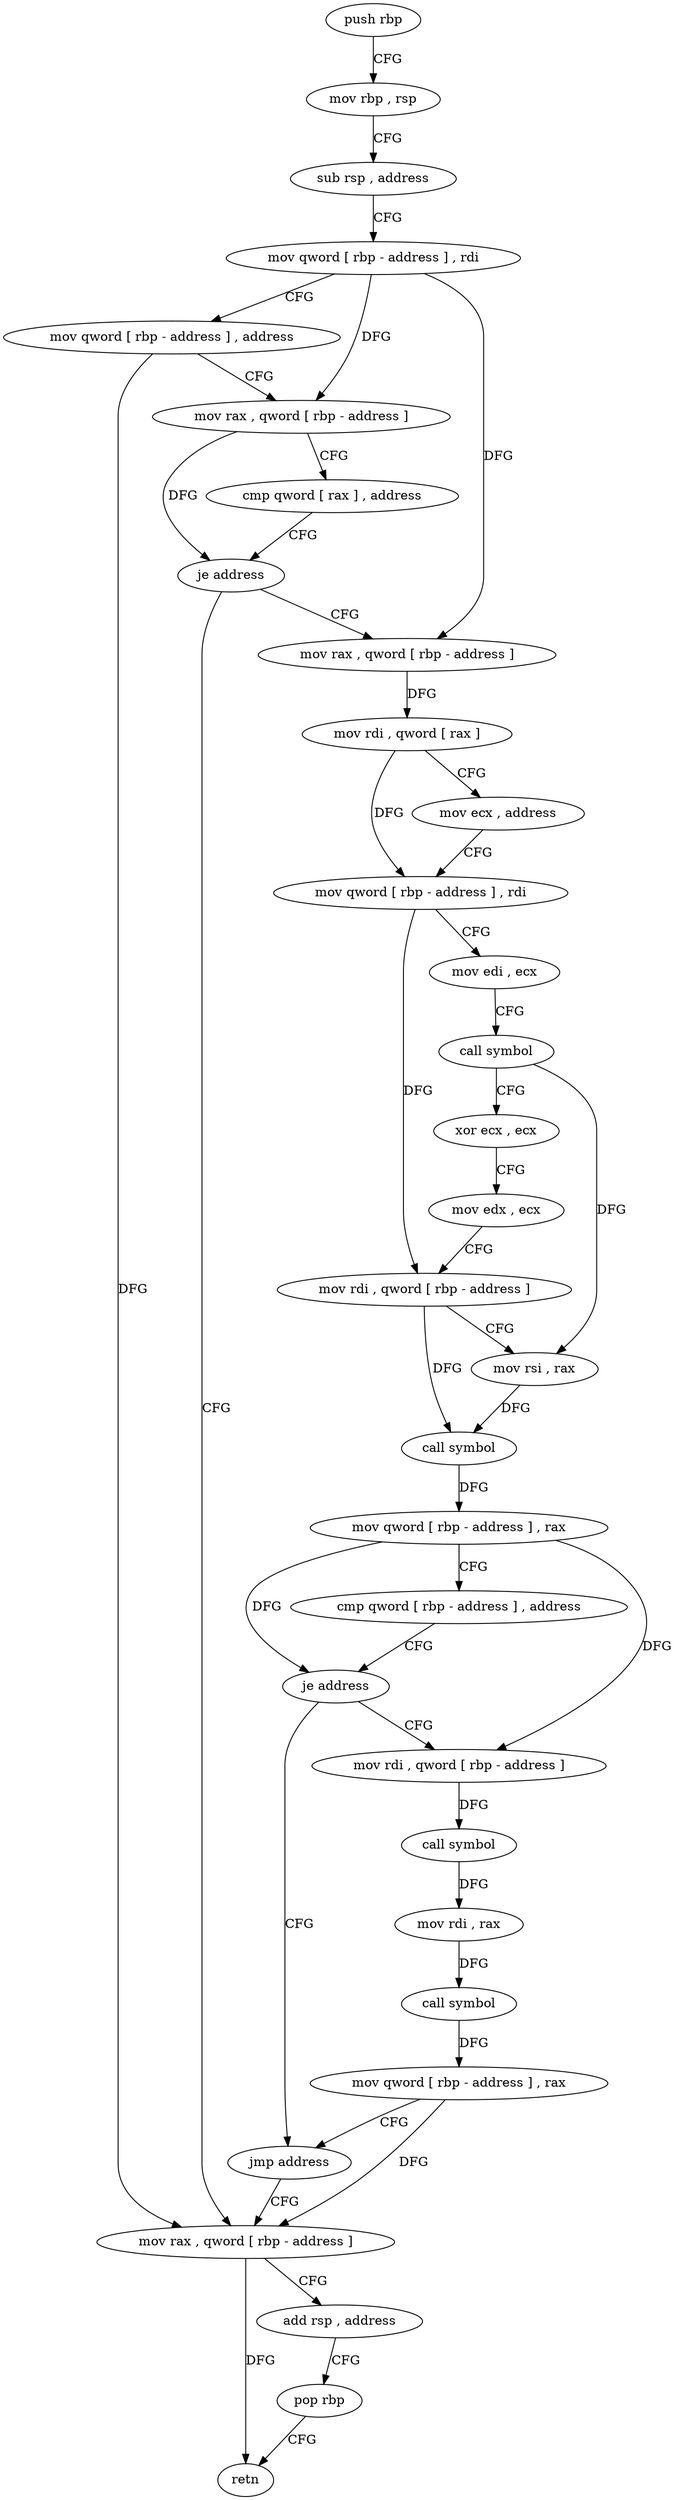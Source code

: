 digraph "func" {
"95664" [label = "push rbp" ]
"95665" [label = "mov rbp , rsp" ]
"95668" [label = "sub rsp , address" ]
"95672" [label = "mov qword [ rbp - address ] , rdi" ]
"95676" [label = "mov qword [ rbp - address ] , address" ]
"95684" [label = "mov rax , qword [ rbp - address ]" ]
"95688" [label = "cmp qword [ rax ] , address" ]
"95692" [label = "je address" ]
"95778" [label = "mov rax , qword [ rbp - address ]" ]
"95698" [label = "mov rax , qword [ rbp - address ]" ]
"95782" [label = "add rsp , address" ]
"95786" [label = "pop rbp" ]
"95787" [label = "retn" ]
"95702" [label = "mov rdi , qword [ rax ]" ]
"95705" [label = "mov ecx , address" ]
"95710" [label = "mov qword [ rbp - address ] , rdi" ]
"95714" [label = "mov edi , ecx" ]
"95716" [label = "call symbol" ]
"95721" [label = "xor ecx , ecx" ]
"95723" [label = "mov edx , ecx" ]
"95725" [label = "mov rdi , qword [ rbp - address ]" ]
"95729" [label = "mov rsi , rax" ]
"95732" [label = "call symbol" ]
"95737" [label = "mov qword [ rbp - address ] , rax" ]
"95741" [label = "cmp qword [ rbp - address ] , address" ]
"95746" [label = "je address" ]
"95773" [label = "jmp address" ]
"95752" [label = "mov rdi , qword [ rbp - address ]" ]
"95756" [label = "call symbol" ]
"95761" [label = "mov rdi , rax" ]
"95764" [label = "call symbol" ]
"95769" [label = "mov qword [ rbp - address ] , rax" ]
"95664" -> "95665" [ label = "CFG" ]
"95665" -> "95668" [ label = "CFG" ]
"95668" -> "95672" [ label = "CFG" ]
"95672" -> "95676" [ label = "CFG" ]
"95672" -> "95684" [ label = "DFG" ]
"95672" -> "95698" [ label = "DFG" ]
"95676" -> "95684" [ label = "CFG" ]
"95676" -> "95778" [ label = "DFG" ]
"95684" -> "95688" [ label = "CFG" ]
"95684" -> "95692" [ label = "DFG" ]
"95688" -> "95692" [ label = "CFG" ]
"95692" -> "95778" [ label = "CFG" ]
"95692" -> "95698" [ label = "CFG" ]
"95778" -> "95782" [ label = "CFG" ]
"95778" -> "95787" [ label = "DFG" ]
"95698" -> "95702" [ label = "DFG" ]
"95782" -> "95786" [ label = "CFG" ]
"95786" -> "95787" [ label = "CFG" ]
"95702" -> "95705" [ label = "CFG" ]
"95702" -> "95710" [ label = "DFG" ]
"95705" -> "95710" [ label = "CFG" ]
"95710" -> "95714" [ label = "CFG" ]
"95710" -> "95725" [ label = "DFG" ]
"95714" -> "95716" [ label = "CFG" ]
"95716" -> "95721" [ label = "CFG" ]
"95716" -> "95729" [ label = "DFG" ]
"95721" -> "95723" [ label = "CFG" ]
"95723" -> "95725" [ label = "CFG" ]
"95725" -> "95729" [ label = "CFG" ]
"95725" -> "95732" [ label = "DFG" ]
"95729" -> "95732" [ label = "DFG" ]
"95732" -> "95737" [ label = "DFG" ]
"95737" -> "95741" [ label = "CFG" ]
"95737" -> "95746" [ label = "DFG" ]
"95737" -> "95752" [ label = "DFG" ]
"95741" -> "95746" [ label = "CFG" ]
"95746" -> "95773" [ label = "CFG" ]
"95746" -> "95752" [ label = "CFG" ]
"95773" -> "95778" [ label = "CFG" ]
"95752" -> "95756" [ label = "DFG" ]
"95756" -> "95761" [ label = "DFG" ]
"95761" -> "95764" [ label = "DFG" ]
"95764" -> "95769" [ label = "DFG" ]
"95769" -> "95773" [ label = "CFG" ]
"95769" -> "95778" [ label = "DFG" ]
}
